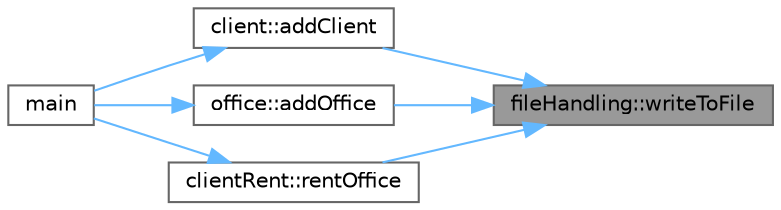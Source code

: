 digraph "fileHandling::writeToFile"
{
 // LATEX_PDF_SIZE
  bgcolor="transparent";
  edge [fontname=Helvetica,fontsize=10,labelfontname=Helvetica,labelfontsize=10];
  node [fontname=Helvetica,fontsize=10,shape=box,height=0.2,width=0.4];
  rankdir="RL";
  Node1 [id="Node000001",label="fileHandling::writeToFile",height=0.2,width=0.4,color="gray40", fillcolor="grey60", style="filled", fontcolor="black",tooltip="Writes data to the file."];
  Node1 -> Node2 [id="edge1_Node000001_Node000002",dir="back",color="steelblue1",style="solid",tooltip=" "];
  Node2 [id="Node000002",label="client::addClient",height=0.2,width=0.4,color="grey40", fillcolor="white", style="filled",URL="$classclient.html#a34c54ce970c56fcabf53bd506b807918",tooltip="Adds a new client to the management system."];
  Node2 -> Node3 [id="edge2_Node000002_Node000003",dir="back",color="steelblue1",style="solid",tooltip=" "];
  Node3 [id="Node000003",label="main",height=0.2,width=0.4,color="grey40", fillcolor="white", style="filled",URL="$main_8cpp.html#ae66f6b31b5ad750f1fe042a706a4e3d4",tooltip=" "];
  Node1 -> Node4 [id="edge3_Node000001_Node000004",dir="back",color="steelblue1",style="solid",tooltip=" "];
  Node4 [id="Node000004",label="office::addOffice",height=0.2,width=0.4,color="grey40", fillcolor="white", style="filled",URL="$classoffice.html#aff0f126b758cb0ea6fb6c6659e74c0e3",tooltip="Adds a new office to the management system."];
  Node4 -> Node3 [id="edge4_Node000004_Node000003",dir="back",color="steelblue1",style="solid",tooltip=" "];
  Node1 -> Node5 [id="edge5_Node000001_Node000005",dir="back",color="steelblue1",style="solid",tooltip=" "];
  Node5 [id="Node000005",label="clientRent::rentOffice",height=0.2,width=0.4,color="grey40", fillcolor="white", style="filled",URL="$classclient_rent.html#a048ba46194aba6813cd16d8ae1d4fc4d",tooltip="Rents an office for the client."];
  Node5 -> Node3 [id="edge6_Node000005_Node000003",dir="back",color="steelblue1",style="solid",tooltip=" "];
}

